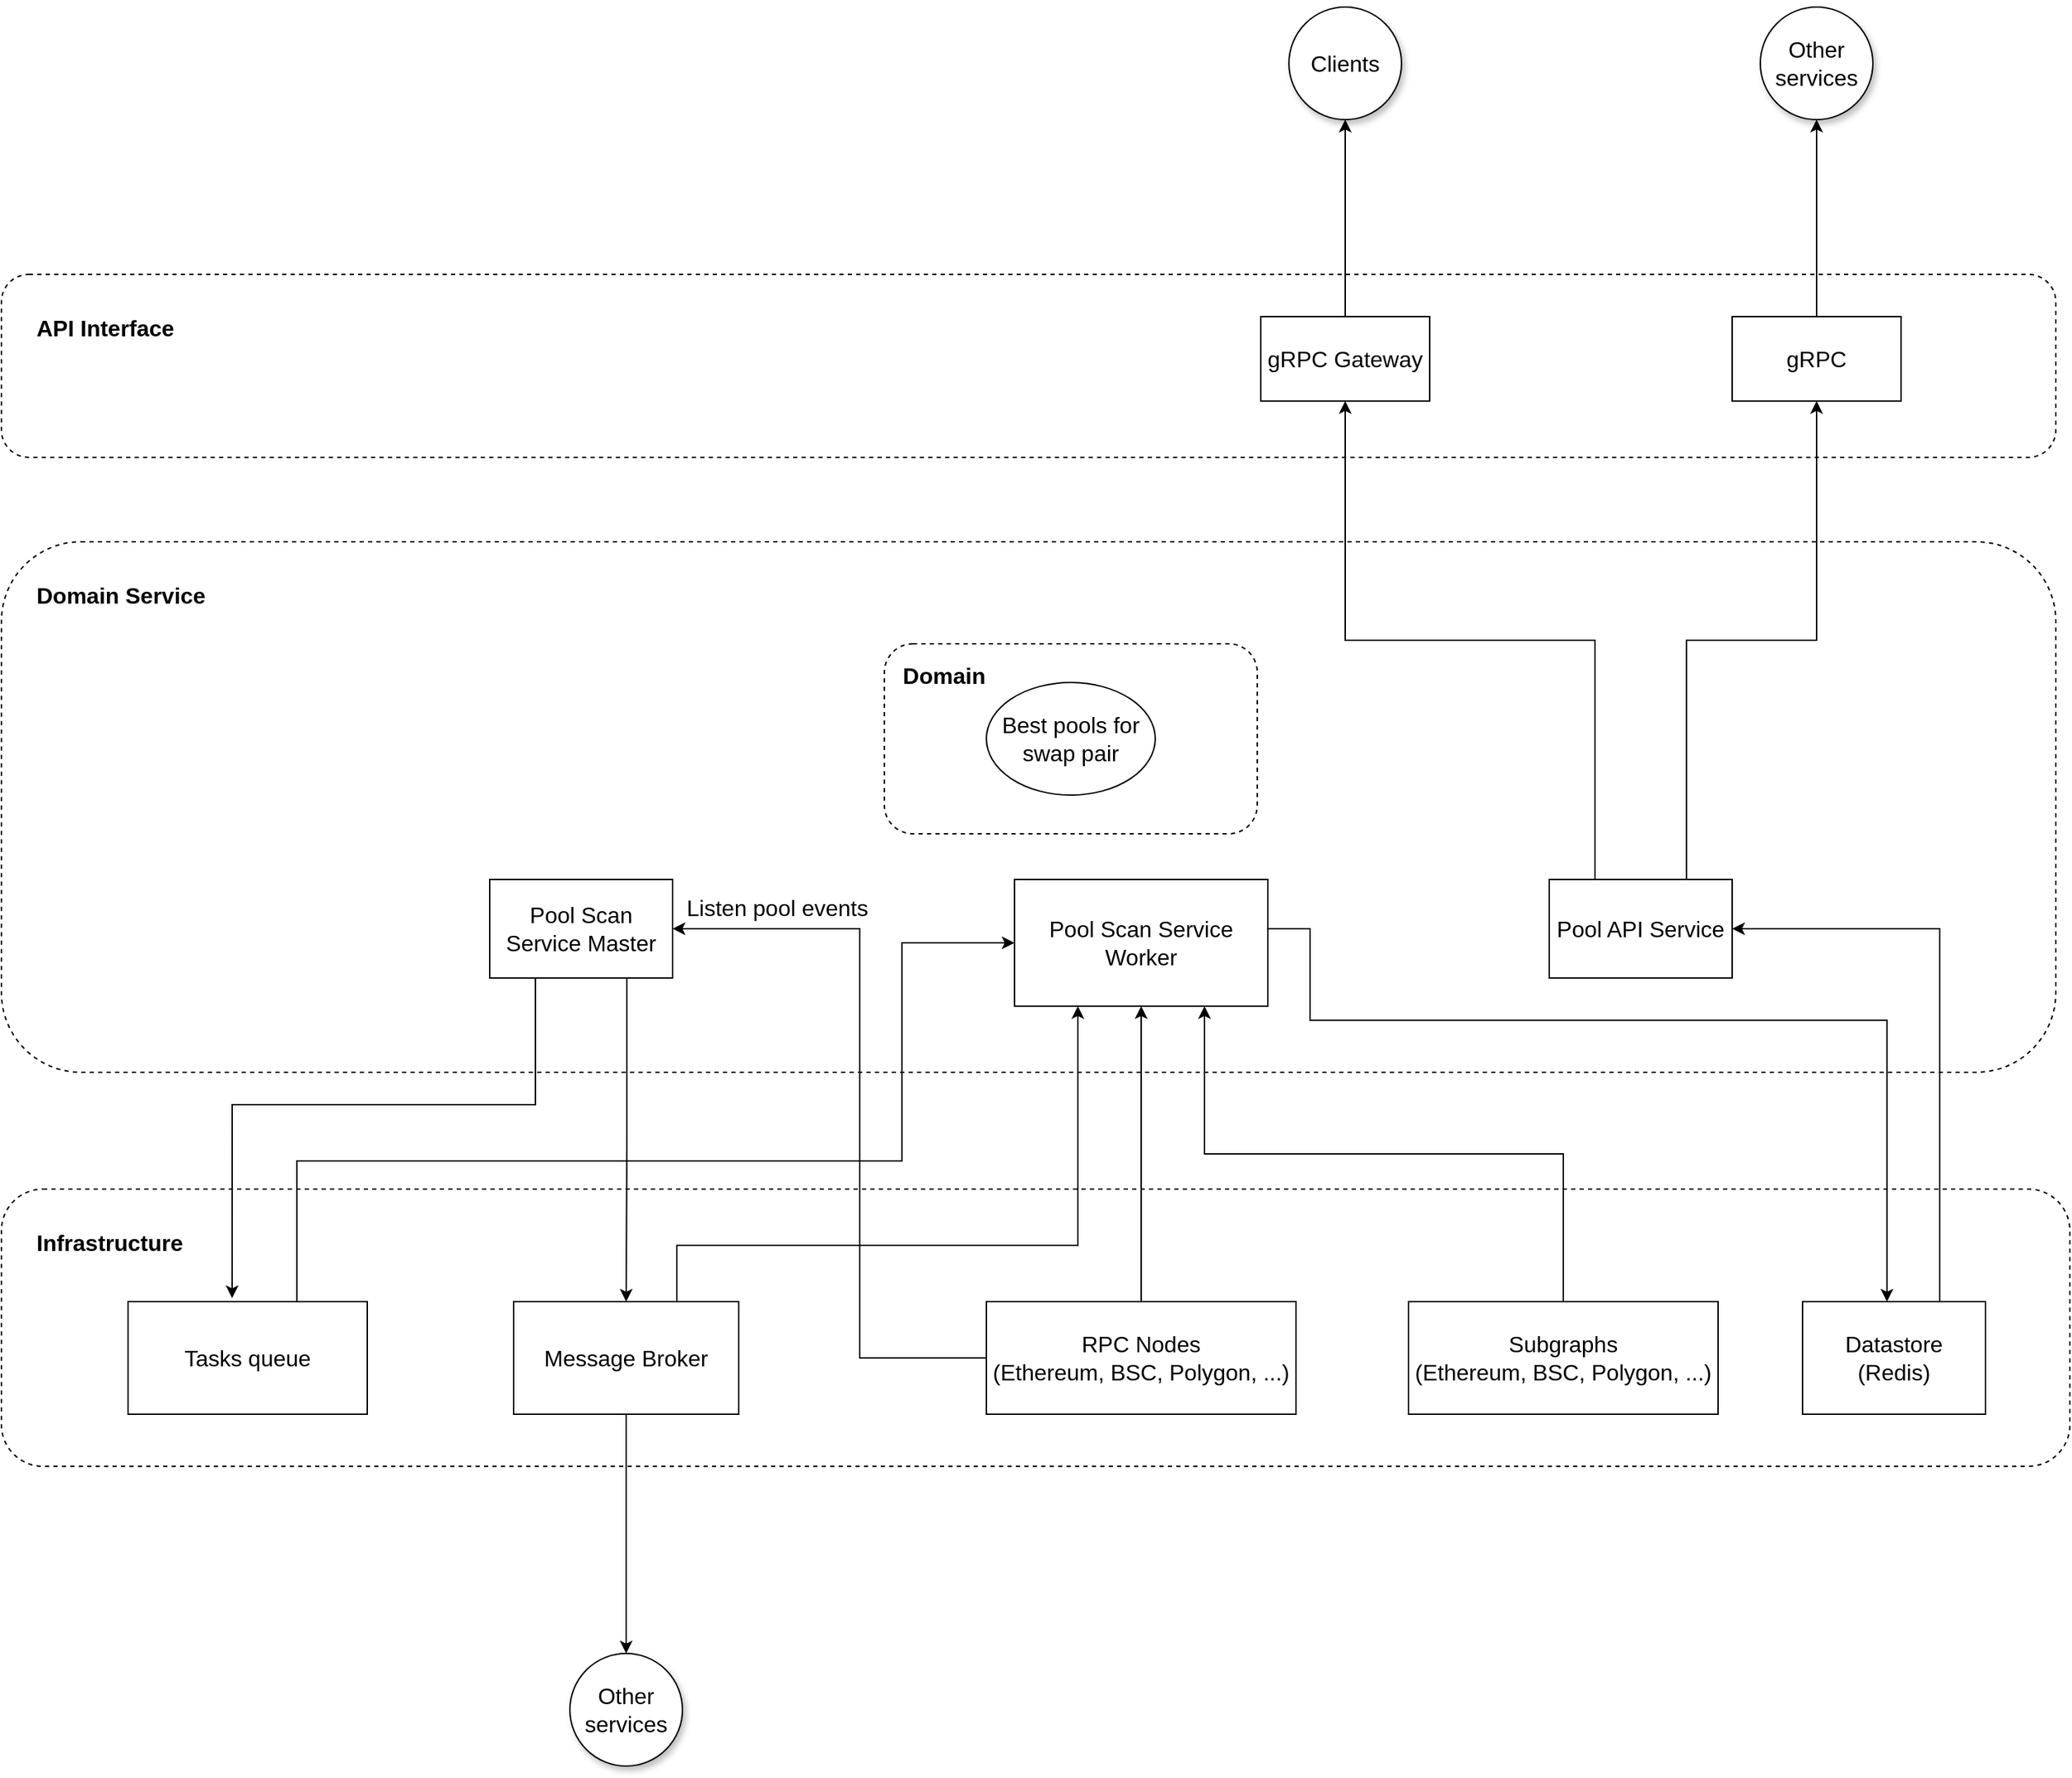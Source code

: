<mxfile version="18.0.3" type="github"><diagram id="vYhIYeuhMKYq1YM2tLH0" name="Page-1"><mxGraphModel dx="1298" dy="728" grid="1" gridSize="10" guides="1" tooltips="1" connect="1" arrows="1" fold="1" page="1" pageScale="1" pageWidth="850" pageHeight="1100" math="0" shadow="0"><root><mxCell id="0"/><mxCell id="1" parent="0"/><mxCell id="VPi010c3T4Fb0CU36pfW-24" value="&lt;b&gt;API Interface&lt;/b&gt;" style="rounded=1;whiteSpace=wrap;html=1;dashed=1;fontSize=16;fillColor=default;align=left;verticalAlign=top;spacingTop=22;spacingLeft=23;fillOpacity=50;" parent="1" vertex="1"><mxGeometry x="150" y="210" width="1460" height="130" as="geometry"/></mxCell><mxCell id="VPi010c3T4Fb0CU36pfW-23" value="&lt;b&gt;Infrastructure&lt;/b&gt;" style="rounded=1;whiteSpace=wrap;html=1;dashed=1;fontSize=16;fillColor=default;align=left;verticalAlign=top;spacingTop=22;spacingLeft=23;fillOpacity=50;" parent="1" vertex="1"><mxGeometry x="150" y="860" width="1470" height="197" as="geometry"/></mxCell><mxCell id="VPi010c3T4Fb0CU36pfW-22" value="&lt;b&gt;Domain Service&lt;/b&gt;" style="rounded=1;whiteSpace=wrap;html=1;dashed=1;fontSize=16;fillColor=default;align=left;verticalAlign=top;spacingTop=22;spacingLeft=23;fillOpacity=50;" parent="1" vertex="1"><mxGeometry x="150" y="400" width="1460" height="377" as="geometry"/></mxCell><mxCell id="VPi010c3T4Fb0CU36pfW-5" style="edgeStyle=orthogonalEdgeStyle;rounded=0;orthogonalLoop=1;jettySize=auto;html=1;exitX=0.25;exitY=0;exitDx=0;exitDy=0;entryX=0.5;entryY=1;entryDx=0;entryDy=0;fontSize=16;" parent="1" source="00cH1n4YGTlZ0PjOOUdn-2" target="VPi010c3T4Fb0CU36pfW-1" edge="1"><mxGeometry relative="1" as="geometry"/></mxCell><mxCell id="VPi010c3T4Fb0CU36pfW-17" style="edgeStyle=orthogonalEdgeStyle;rounded=0;orthogonalLoop=1;jettySize=auto;html=1;exitX=0.75;exitY=0;exitDx=0;exitDy=0;entryX=0.5;entryY=1;entryDx=0;entryDy=0;fontSize=16;" parent="1" source="00cH1n4YGTlZ0PjOOUdn-2" target="VPi010c3T4Fb0CU36pfW-15" edge="1"><mxGeometry relative="1" as="geometry"/></mxCell><mxCell id="00cH1n4YGTlZ0PjOOUdn-2" value="Pool API Service" style="rounded=0;whiteSpace=wrap;html=1;fontSize=16;" parent="1" vertex="1"><mxGeometry x="1250" y="640" width="130" height="70" as="geometry"/></mxCell><mxCell id="VPi010c3T4Fb0CU36pfW-7" style="edgeStyle=orthogonalEdgeStyle;rounded=0;orthogonalLoop=1;jettySize=auto;html=1;exitX=0.25;exitY=1;exitDx=0;exitDy=0;entryX=0.435;entryY=-0.031;entryDx=0;entryDy=0;entryPerimeter=0;fontSize=16;" parent="1" source="00cH1n4YGTlZ0PjOOUdn-3" target="00cH1n4YGTlZ0PjOOUdn-7" edge="1"><mxGeometry relative="1" as="geometry"><Array as="points"><mxPoint x="530" y="800"/><mxPoint x="314" y="800"/></Array></mxGeometry></mxCell><mxCell id="VPi010c3T4Fb0CU36pfW-34" style="edgeStyle=orthogonalEdgeStyle;rounded=0;orthogonalLoop=1;jettySize=auto;html=1;exitX=0.75;exitY=1;exitDx=0;exitDy=0;entryX=0.5;entryY=0;entryDx=0;entryDy=0;fontSize=16;startArrow=none;startFill=0;endArrow=classic;endFill=1;" parent="1" source="00cH1n4YGTlZ0PjOOUdn-3" target="00cH1n4YGTlZ0PjOOUdn-4" edge="1"><mxGeometry relative="1" as="geometry"/></mxCell><mxCell id="00cH1n4YGTlZ0PjOOUdn-3" value="Pool Scan Service Master" style="rounded=0;whiteSpace=wrap;html=1;fontSize=16;" parent="1" vertex="1"><mxGeometry x="497" y="640" width="130" height="70" as="geometry"/></mxCell><mxCell id="VPi010c3T4Fb0CU36pfW-31" style="edgeStyle=orthogonalEdgeStyle;rounded=0;orthogonalLoop=1;jettySize=auto;html=1;exitX=0.5;exitY=1;exitDx=0;exitDy=0;entryX=0.5;entryY=0;entryDx=0;entryDy=0;fontSize=16;" parent="1" source="00cH1n4YGTlZ0PjOOUdn-4" target="VPi010c3T4Fb0CU36pfW-30" edge="1"><mxGeometry relative="1" as="geometry"/></mxCell><mxCell id="VPi010c3T4Fb0CU36pfW-35" style="edgeStyle=orthogonalEdgeStyle;rounded=0;orthogonalLoop=1;jettySize=auto;html=1;exitX=0.75;exitY=0;exitDx=0;exitDy=0;entryX=0.25;entryY=1;entryDx=0;entryDy=0;fontSize=16;startArrow=none;startFill=0;endArrow=classic;endFill=1;" parent="1" source="00cH1n4YGTlZ0PjOOUdn-4" target="VPi010c3T4Fb0CU36pfW-2" edge="1"><mxGeometry relative="1" as="geometry"><Array as="points"><mxPoint x="630" y="940"/><mxPoint x="630" y="900"/><mxPoint x="915" y="900"/></Array></mxGeometry></mxCell><mxCell id="00cH1n4YGTlZ0PjOOUdn-4" value="Message Broker" style="rounded=0;whiteSpace=wrap;html=1;fontSize=16;" parent="1" vertex="1"><mxGeometry x="514" y="940" width="160" height="80" as="geometry"/></mxCell><mxCell id="VPi010c3T4Fb0CU36pfW-10" style="edgeStyle=orthogonalEdgeStyle;rounded=0;orthogonalLoop=1;jettySize=auto;html=1;exitX=0.5;exitY=0;exitDx=0;exitDy=0;entryX=0.75;entryY=1;entryDx=0;entryDy=0;fontSize=16;" parent="1" source="00cH1n4YGTlZ0PjOOUdn-5" target="VPi010c3T4Fb0CU36pfW-2" edge="1"><mxGeometry relative="1" as="geometry"/></mxCell><mxCell id="00cH1n4YGTlZ0PjOOUdn-5" value="Subgraphs&lt;br style=&quot;font-size: 16px;&quot;&gt;(Ethereum, BSC, Polygon, ...)" style="rounded=0;whiteSpace=wrap;html=1;fontSize=16;" parent="1" vertex="1"><mxGeometry x="1150" y="940" width="220" height="80" as="geometry"/></mxCell><mxCell id="VPi010c3T4Fb0CU36pfW-9" style="edgeStyle=orthogonalEdgeStyle;rounded=0;orthogonalLoop=1;jettySize=auto;html=1;exitX=0.5;exitY=0;exitDx=0;exitDy=0;entryX=0.5;entryY=1;entryDx=0;entryDy=0;fontSize=16;" parent="1" source="00cH1n4YGTlZ0PjOOUdn-6" target="VPi010c3T4Fb0CU36pfW-2" edge="1"><mxGeometry relative="1" as="geometry"/></mxCell><mxCell id="VPi010c3T4Fb0CU36pfW-32" style="edgeStyle=orthogonalEdgeStyle;rounded=0;orthogonalLoop=1;jettySize=auto;html=1;exitX=0;exitY=0.5;exitDx=0;exitDy=0;entryX=1;entryY=0.5;entryDx=0;entryDy=0;fontSize=16;startArrow=none;startFill=0;endArrow=classic;endFill=1;" parent="1" source="00cH1n4YGTlZ0PjOOUdn-6" target="00cH1n4YGTlZ0PjOOUdn-3" edge="1"><mxGeometry relative="1" as="geometry"><Array as="points"><mxPoint x="760" y="980"/><mxPoint x="760" y="675"/></Array></mxGeometry></mxCell><mxCell id="VPi010c3T4Fb0CU36pfW-36" value="Listen pool events" style="edgeLabel;html=1;align=center;verticalAlign=middle;resizable=0;points=[];fontSize=16;" parent="VPi010c3T4Fb0CU36pfW-32" vertex="1" connectable="0"><mxGeometry x="0.876" y="-2" relative="1" as="geometry"><mxPoint x="41" y="-13" as="offset"/></mxGeometry></mxCell><mxCell id="00cH1n4YGTlZ0PjOOUdn-6" value="&lt;span style=&quot;font-size: 16px;&quot;&gt;RPC Nodes&lt;/span&gt;&lt;br style=&quot;padding: 0px; margin: 0px; font-size: 16px;&quot;&gt;&lt;span style=&quot;font-size: 16px;&quot;&gt;(Ethereum, BSC, Polygon, ...)&lt;/span&gt;" style="rounded=0;whiteSpace=wrap;html=1;fontSize=16;" parent="1" vertex="1"><mxGeometry x="850" y="940" width="220" height="80" as="geometry"/></mxCell><mxCell id="VPi010c3T4Fb0CU36pfW-8" style="edgeStyle=orthogonalEdgeStyle;rounded=0;orthogonalLoop=1;jettySize=auto;html=1;exitX=1;exitY=0.5;exitDx=0;exitDy=0;entryX=0;entryY=0.5;entryDx=0;entryDy=0;fontSize=16;" parent="1" source="00cH1n4YGTlZ0PjOOUdn-7" target="VPi010c3T4Fb0CU36pfW-2" edge="1"><mxGeometry relative="1" as="geometry"><Array as="points"><mxPoint x="360" y="980"/><mxPoint x="360" y="840"/><mxPoint x="790" y="840"/><mxPoint x="790" y="685"/></Array></mxGeometry></mxCell><mxCell id="00cH1n4YGTlZ0PjOOUdn-7" value="Tasks queue" style="rounded=0;whiteSpace=wrap;html=1;fontSize=16;" parent="1" vertex="1"><mxGeometry x="240" y="940" width="170" height="80" as="geometry"/></mxCell><mxCell id="VPi010c3T4Fb0CU36pfW-14" style="edgeStyle=orthogonalEdgeStyle;rounded=0;orthogonalLoop=1;jettySize=auto;html=1;exitX=0.75;exitY=0;exitDx=0;exitDy=0;entryX=1;entryY=0.5;entryDx=0;entryDy=0;fontSize=16;" parent="1" source="00cH1n4YGTlZ0PjOOUdn-8" target="00cH1n4YGTlZ0PjOOUdn-2" edge="1"><mxGeometry relative="1" as="geometry"/></mxCell><mxCell id="00cH1n4YGTlZ0PjOOUdn-8" value="Datastore&lt;br style=&quot;font-size: 16px;&quot;&gt;(Redis)" style="rounded=0;whiteSpace=wrap;html=1;fontSize=16;" parent="1" vertex="1"><mxGeometry x="1430" y="940" width="130" height="80" as="geometry"/></mxCell><mxCell id="VPi010c3T4Fb0CU36pfW-27" style="edgeStyle=orthogonalEdgeStyle;rounded=0;orthogonalLoop=1;jettySize=auto;html=1;exitX=0.5;exitY=0;exitDx=0;exitDy=0;entryX=0.5;entryY=1;entryDx=0;entryDy=0;fontSize=16;" parent="1" source="VPi010c3T4Fb0CU36pfW-1" target="VPi010c3T4Fb0CU36pfW-26" edge="1"><mxGeometry relative="1" as="geometry"/></mxCell><mxCell id="VPi010c3T4Fb0CU36pfW-1" value="gRPC Gateway" style="rounded=0;whiteSpace=wrap;html=1;fontSize=16;" parent="1" vertex="1"><mxGeometry x="1045" y="240" width="120" height="60" as="geometry"/></mxCell><mxCell id="VPi010c3T4Fb0CU36pfW-12" style="edgeStyle=orthogonalEdgeStyle;rounded=0;orthogonalLoop=1;jettySize=auto;html=1;exitX=1;exitY=0.5;exitDx=0;exitDy=0;fontSize=16;" parent="1" source="VPi010c3T4Fb0CU36pfW-2" edge="1"><mxGeometry relative="1" as="geometry"><mxPoint x="1490" y="940" as="targetPoint"/><Array as="points"><mxPoint x="1050" y="675"/><mxPoint x="1080" y="675"/><mxPoint x="1080" y="740"/><mxPoint x="1490" y="740"/></Array></mxGeometry></mxCell><mxCell id="VPi010c3T4Fb0CU36pfW-2" value="Pool Scan Service Worker" style="rounded=0;whiteSpace=wrap;html=1;fontSize=16;" parent="1" vertex="1"><mxGeometry x="870" y="640" width="180" height="90" as="geometry"/></mxCell><mxCell id="VPi010c3T4Fb0CU36pfW-29" style="edgeStyle=orthogonalEdgeStyle;rounded=0;orthogonalLoop=1;jettySize=auto;html=1;exitX=0.5;exitY=0;exitDx=0;exitDy=0;fontSize=16;" parent="1" source="VPi010c3T4Fb0CU36pfW-15" target="VPi010c3T4Fb0CU36pfW-28" edge="1"><mxGeometry relative="1" as="geometry"/></mxCell><mxCell id="VPi010c3T4Fb0CU36pfW-15" value="gRPC" style="rounded=0;whiteSpace=wrap;html=1;fontSize=16;" parent="1" vertex="1"><mxGeometry x="1380" y="240" width="120" height="60" as="geometry"/></mxCell><mxCell id="VPi010c3T4Fb0CU36pfW-20" value="" style="rounded=1;whiteSpace=wrap;html=1;fontSize=16;dashed=1;fillOpacity=50;" parent="1" vertex="1"><mxGeometry x="777.5" y="472.5" width="265" height="135" as="geometry"/></mxCell><mxCell id="VPi010c3T4Fb0CU36pfW-19" value="Best pools for swap pair" style="ellipse;whiteSpace=wrap;html=1;fontSize=16;" parent="1" vertex="1"><mxGeometry x="850" y="500" width="120" height="80" as="geometry"/></mxCell><mxCell id="VPi010c3T4Fb0CU36pfW-21" value="&lt;b&gt;Domain&lt;/b&gt;" style="text;html=1;strokeColor=none;fillColor=none;align=center;verticalAlign=middle;whiteSpace=wrap;rounded=0;dashed=1;fontSize=16;" parent="1" vertex="1"><mxGeometry x="790" y="480" width="60" height="30" as="geometry"/></mxCell><mxCell id="VPi010c3T4Fb0CU36pfW-26" value="Clients" style="ellipse;whiteSpace=wrap;html=1;aspect=fixed;shadow=1;fontSize=16;fillColor=default;" parent="1" vertex="1"><mxGeometry x="1065" y="20" width="80" height="80" as="geometry"/></mxCell><mxCell id="VPi010c3T4Fb0CU36pfW-28" value="Other services" style="ellipse;whiteSpace=wrap;html=1;aspect=fixed;shadow=1;fontSize=16;fillColor=default;" parent="1" vertex="1"><mxGeometry x="1400" y="20" width="80" height="80" as="geometry"/></mxCell><mxCell id="VPi010c3T4Fb0CU36pfW-30" value="Other services" style="ellipse;whiteSpace=wrap;html=1;aspect=fixed;shadow=1;fontSize=16;fillColor=default;" parent="1" vertex="1"><mxGeometry x="554" y="1190" width="80" height="80" as="geometry"/></mxCell></root></mxGraphModel></diagram></mxfile>